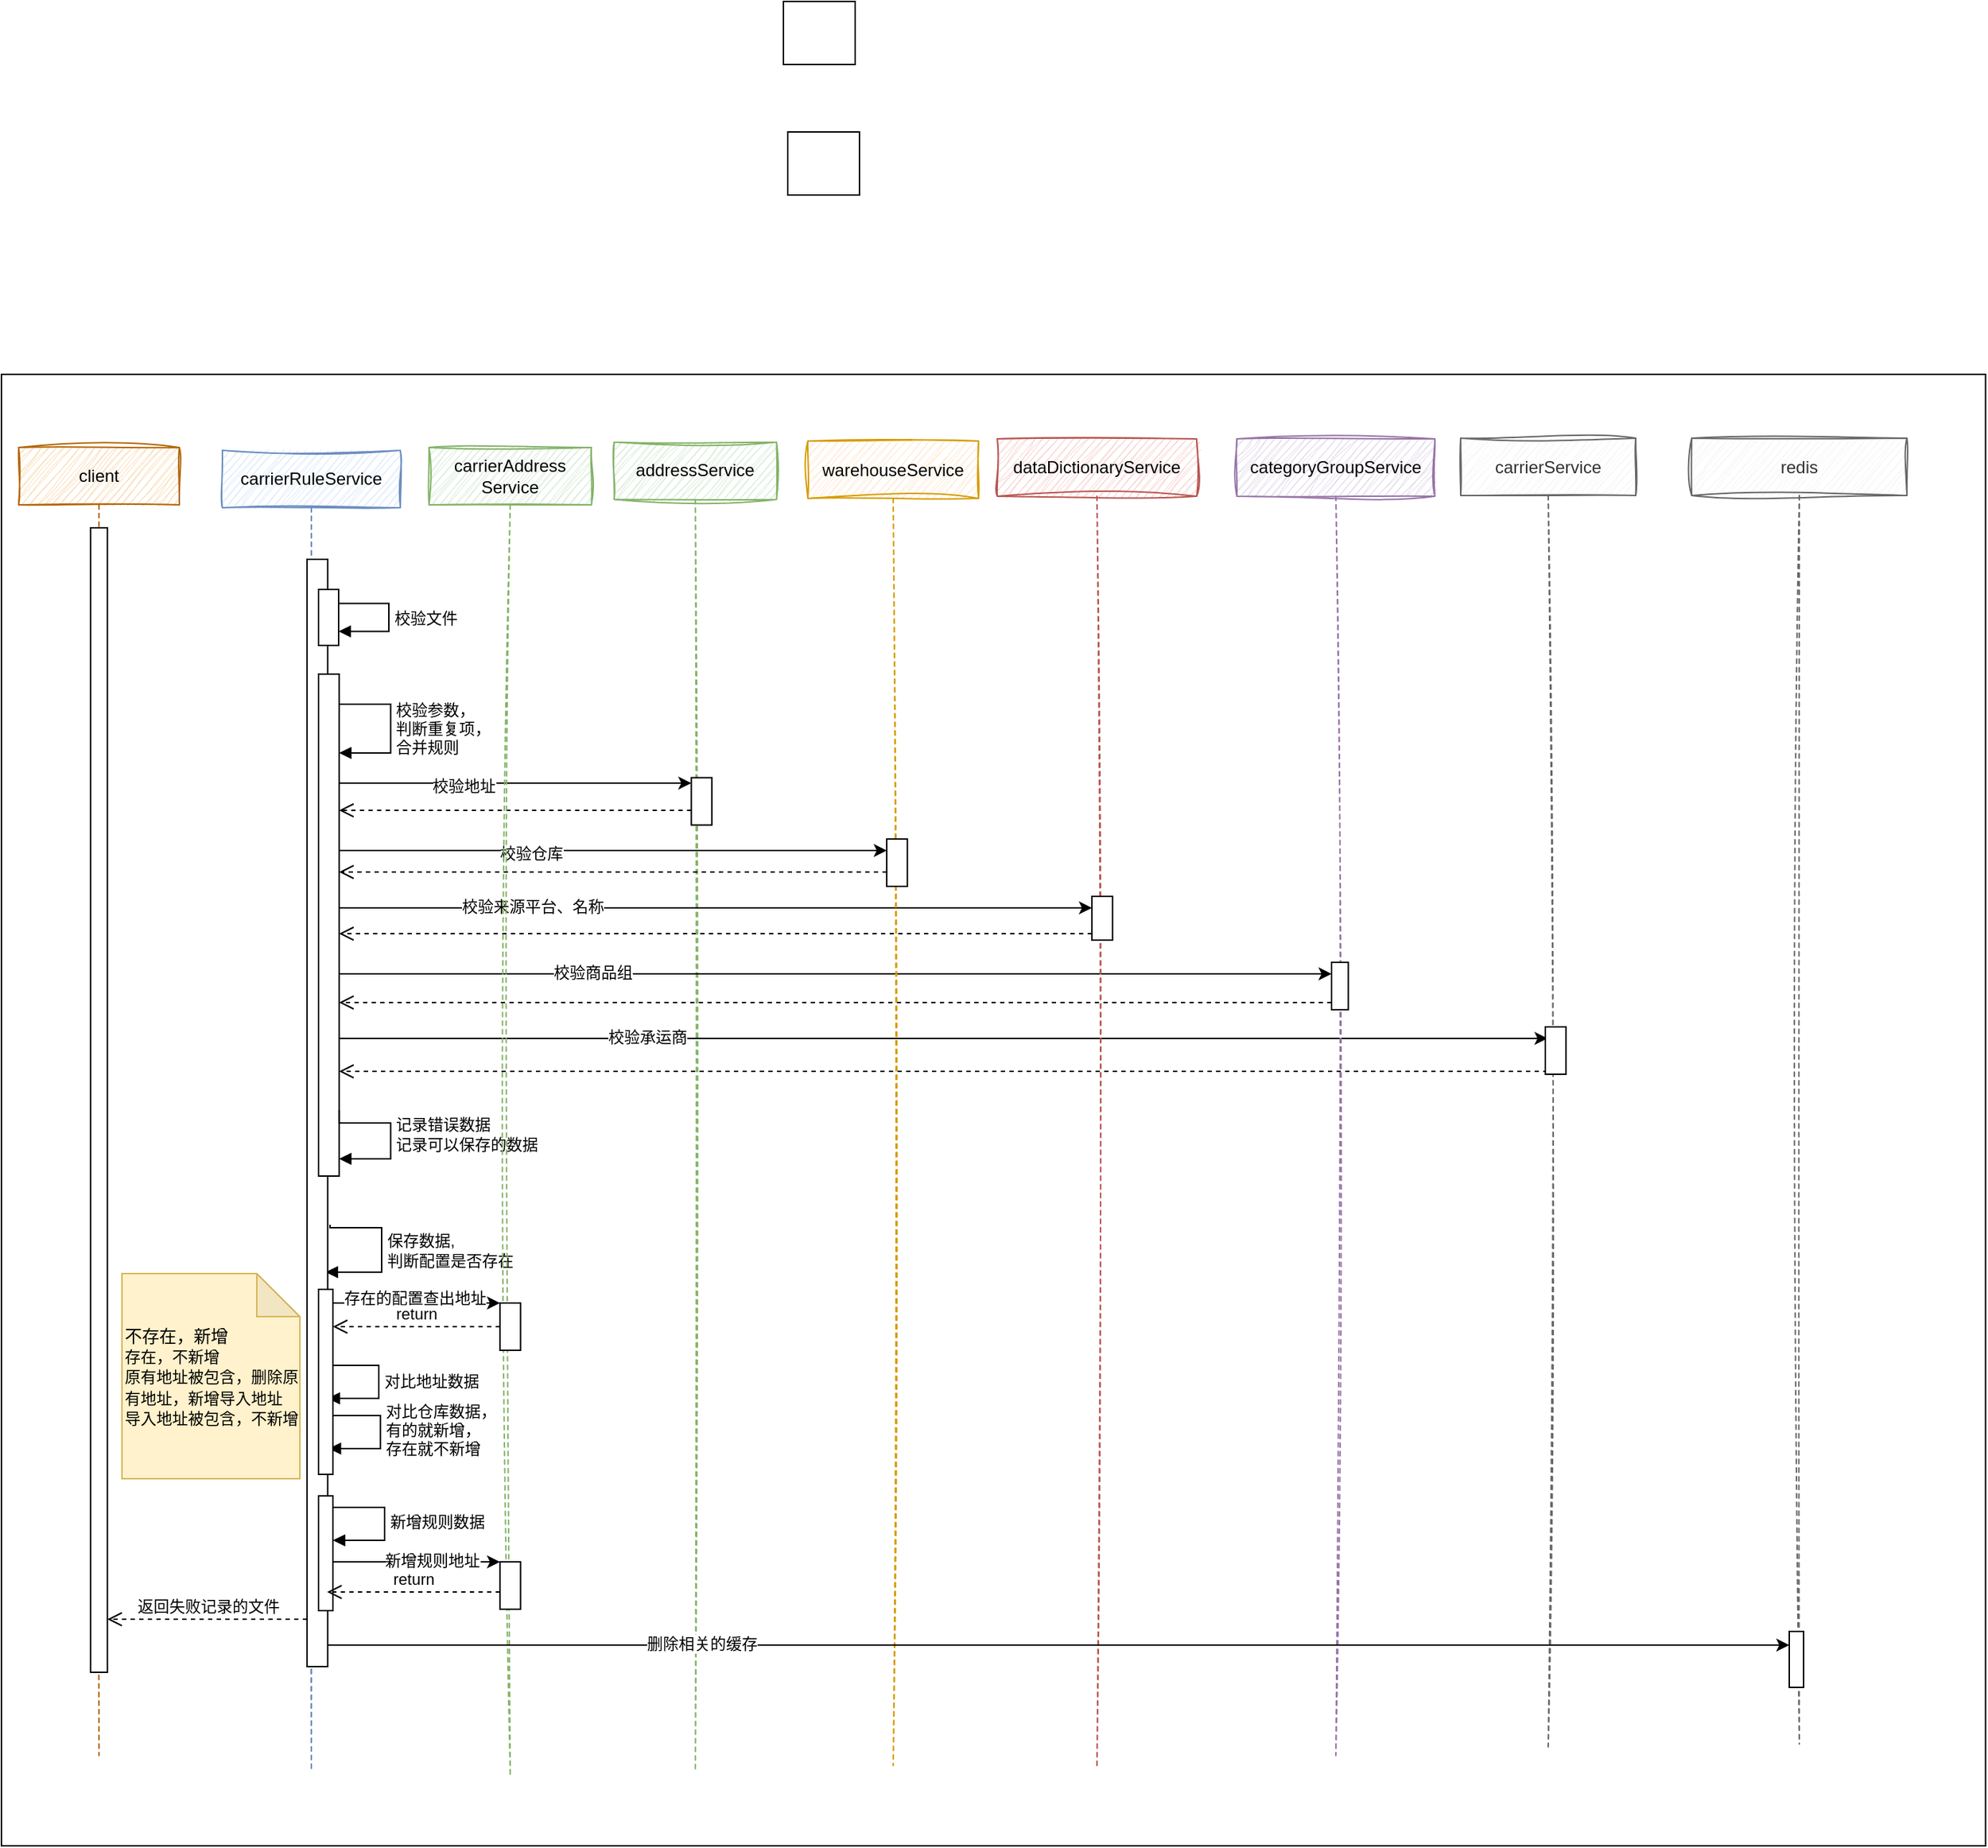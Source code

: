 <mxfile version="21.1.1" type="github">
  <diagram name="Page-1" id="H6m2QchIC2Lcc2bhJD-X">
    <mxGraphModel dx="3934" dy="798" grid="0" gridSize="10" guides="1" tooltips="1" connect="1" arrows="1" fold="1" page="1" pageScale="1" pageWidth="2500" pageHeight="1600" math="0" shadow="0">
      <root>
        <mxCell id="0" />
        <mxCell id="1" parent="0" />
        <UserObject label="" tags="修改商品分组" id="DbHAuOHDwygm2lhfX7S6-65">
          <mxCell style="rounded=0;whiteSpace=wrap;html=1;container=1;" parent="1" vertex="1" collapsed="1">
            <mxGeometry x="144" y="76" width="50" height="44" as="geometry">
              <mxRectangle x="1020" y="228" width="1077" height="1016" as="alternateBounds" />
            </mxGeometry>
          </mxCell>
        </UserObject>
        <mxCell id="DbHAuOHDwygm2lhfX7S6-1" value="categoryGroupService" style="shape=umlLifeline;perimeter=lifelinePerimeter;whiteSpace=wrap;html=1;container=0;dropTarget=0;collapsible=0;recursiveResize=0;outlineConnect=0;portConstraint=eastwest;newEdgeStyle={&quot;edgeStyle&quot;:&quot;elbowEdgeStyle&quot;,&quot;elbow&quot;:&quot;vertical&quot;,&quot;curved&quot;:0,&quot;rounded&quot;:0};sketch=1;curveFitting=1;jiggle=2;fillColor=#dae8fc;strokeColor=#6c8ebf;" parent="DbHAuOHDwygm2lhfX7S6-65" vertex="1">
          <mxGeometry x="308.286" y="44" width="140.13" height="737" as="geometry" />
        </mxCell>
        <mxCell id="DbHAuOHDwygm2lhfX7S6-3" value="修改" style="html=1;verticalAlign=bottom;startArrow=none;endArrow=block;startSize=8;edgeStyle=elbowEdgeStyle;elbow=vertical;curved=0;rounded=0;startFill=0;" parent="DbHAuOHDwygm2lhfX7S6-1" source="DbHAuOHDwygm2lhfX7S6-35" edge="1">
          <mxGeometry relative="1" as="geometry">
            <mxPoint x="5.005" y="80" as="sourcePoint" />
            <mxPoint x="65.06" y="80" as="targetPoint" />
          </mxGeometry>
        </mxCell>
        <mxCell id="DbHAuOHDwygm2lhfX7S6-17" value="" style="html=1;points=[];perimeter=orthogonalPerimeter;outlineConnect=0;targetShapes=umlLifeline;portConstraint=eastwest;newEdgeStyle={&quot;edgeStyle&quot;:&quot;elbowEdgeStyle&quot;,&quot;elbow&quot;:&quot;vertical&quot;,&quot;curved&quot;:0,&quot;rounded&quot;:0};sketch=1;curveFitting=1;jiggle=2;" parent="DbHAuOHDwygm2lhfX7S6-1" vertex="1">
          <mxGeometry x="65.06" y="80" width="10.009" height="611" as="geometry" />
        </mxCell>
        <mxCell id="DbHAuOHDwygm2lhfX7S6-28" value="" style="endArrow=classic;html=1;rounded=0;edgeStyle=orthogonalEdgeStyle;sketch=1;curveFitting=1;jiggle=2;" parent="DbHAuOHDwygm2lhfX7S6-1" source="DbHAuOHDwygm2lhfX7S6-17" target="DbHAuOHDwygm2lhfX7S6-17" edge="1">
          <mxGeometry width="50" height="50" relative="1" as="geometry">
            <mxPoint x="95.088" y="305" as="sourcePoint" />
            <mxPoint x="155.144" y="305" as="targetPoint" />
            <Array as="points">
              <mxPoint x="95.088" y="275" />
              <mxPoint x="95.088" y="306" />
            </Array>
          </mxGeometry>
        </mxCell>
        <mxCell id="DbHAuOHDwygm2lhfX7S6-29" value="根据结果&lt;br&gt;决定是否可以修改名称" style="edgeLabel;html=1;align=center;verticalAlign=middle;resizable=0;points=[];" parent="DbHAuOHDwygm2lhfX7S6-28" vertex="1" connectable="0">
          <mxGeometry x="0.111" relative="1" as="geometry">
            <mxPoint x="53" y="-4" as="offset" />
          </mxGeometry>
        </mxCell>
        <mxCell id="DbHAuOHDwygm2lhfX7S6-5" value="carrierRuleService" style="shape=umlLifeline;perimeter=lifelinePerimeter;whiteSpace=wrap;html=1;container=0;dropTarget=0;collapsible=0;recursiveResize=0;outlineConnect=0;portConstraint=eastwest;newEdgeStyle={&quot;edgeStyle&quot;:&quot;elbowEdgeStyle&quot;,&quot;elbow&quot;:&quot;vertical&quot;,&quot;curved&quot;:0,&quot;rounded&quot;:0};fillColor=#f8cecc;strokeColor=#b85450;sketch=1;curveFitting=1;jiggle=2;" parent="DbHAuOHDwygm2lhfX7S6-65" vertex="1">
          <mxGeometry x="758.704" y="44" width="150.139" height="763" as="geometry" />
        </mxCell>
        <mxCell id="DbHAuOHDwygm2lhfX7S6-6" value="" style="html=1;points=[];perimeter=orthogonalPerimeter;outlineConnect=0;targetShapes=umlLifeline;portConstraint=eastwest;newEdgeStyle={&quot;edgeStyle&quot;:&quot;elbowEdgeStyle&quot;,&quot;elbow&quot;:&quot;vertical&quot;,&quot;curved&quot;:0,&quot;rounded&quot;:0};sketch=1;curveFitting=1;jiggle=2;" parent="DbHAuOHDwygm2lhfX7S6-5" vertex="1">
          <mxGeometry x="70.065" y="80" width="10.009" height="170" as="geometry" />
        </mxCell>
        <mxCell id="DbHAuOHDwygm2lhfX7S6-11" value="redis" style="shape=umlLifeline;perimeter=lifelinePerimeter;whiteSpace=wrap;html=1;container=0;dropTarget=0;collapsible=0;recursiveResize=0;outlineConnect=0;portConstraint=eastwest;newEdgeStyle={&quot;edgeStyle&quot;:&quot;elbowEdgeStyle&quot;,&quot;elbow&quot;:&quot;vertical&quot;,&quot;curved&quot;:0,&quot;rounded&quot;:0};fillColor=#d5e8d4;strokeColor=#82b366;sketch=1;curveFitting=1;jiggle=2;" parent="DbHAuOHDwygm2lhfX7S6-65" vertex="1">
          <mxGeometry x="528.491" y="44" width="140.13" height="750" as="geometry" />
        </mxCell>
        <mxCell id="DbHAuOHDwygm2lhfX7S6-13" value="" style="html=1;points=[];perimeter=orthogonalPerimeter;outlineConnect=0;targetShapes=umlLifeline;portConstraint=eastwest;newEdgeStyle={&quot;edgeStyle&quot;:&quot;elbowEdgeStyle&quot;,&quot;elbow&quot;:&quot;vertical&quot;,&quot;curved&quot;:0,&quot;rounded&quot;:0};sketch=1;curveFitting=1;jiggle=2;" parent="DbHAuOHDwygm2lhfX7S6-11" vertex="1">
          <mxGeometry x="65.06" y="84" width="10.009" height="61" as="geometry" />
        </mxCell>
        <mxCell id="DbHAuOHDwygm2lhfX7S6-23" value="" style="html=1;points=[];perimeter=orthogonalPerimeter;outlineConnect=0;targetShapes=umlLifeline;portConstraint=eastwest;newEdgeStyle={&quot;edgeStyle&quot;:&quot;elbowEdgeStyle&quot;,&quot;elbow&quot;:&quot;vertical&quot;,&quot;curved&quot;:0,&quot;rounded&quot;:0};sketch=1;curveFitting=1;jiggle=2;" parent="DbHAuOHDwygm2lhfX7S6-11" vertex="1">
          <mxGeometry x="65.06" y="175" width="10.009" height="45" as="geometry" />
        </mxCell>
        <mxCell id="DbHAuOHDwygm2lhfX7S6-40" value="" style="html=1;points=[];perimeter=orthogonalPerimeter;outlineConnect=0;targetShapes=umlLifeline;portConstraint=eastwest;newEdgeStyle={&quot;edgeStyle&quot;:&quot;elbowEdgeStyle&quot;,&quot;elbow&quot;:&quot;vertical&quot;,&quot;curved&quot;:0,&quot;rounded&quot;:0};" parent="DbHAuOHDwygm2lhfX7S6-11" vertex="1">
          <mxGeometry x="65.06" y="656" width="10.009" height="39" as="geometry" />
        </mxCell>
        <mxCell id="DbHAuOHDwygm2lhfX7S6-14" value="" style="endArrow=classic;html=1;rounded=0;sketch=1;curveFitting=1;jiggle=2;exitX=1;exitY=0.044;exitDx=0;exitDy=0;exitPerimeter=0;" parent="DbHAuOHDwygm2lhfX7S6-65" source="DbHAuOHDwygm2lhfX7S6-17" target="DbHAuOHDwygm2lhfX7S6-13" edge="1">
          <mxGeometry width="50" height="50" relative="1" as="geometry">
            <mxPoint x="383.356" y="149" as="sourcePoint" />
            <mxPoint x="433.402" y="99" as="targetPoint" />
            <Array as="points">
              <mxPoint x="551.512" y="138" />
            </Array>
          </mxGeometry>
        </mxCell>
        <mxCell id="DbHAuOHDwygm2lhfX7S6-15" value="查询是否被引用" style="edgeLabel;html=1;align=center;verticalAlign=middle;resizable=0;points=[];" parent="DbHAuOHDwygm2lhfX7S6-14" vertex="1" connectable="0">
          <mxGeometry x="-0.151" y="-3" relative="1" as="geometry">
            <mxPoint as="offset" />
          </mxGeometry>
        </mxCell>
        <mxCell id="DbHAuOHDwygm2lhfX7S6-16" style="edgeStyle=elbowEdgeStyle;rounded=0;orthogonalLoop=1;jettySize=auto;html=1;elbow=vertical;curved=0;dashed=1;dashPattern=8 8;sketch=1;curveFitting=1;jiggle=2;endArrow=open;verticalAlign=bottom;endSize=8;" parent="DbHAuOHDwygm2lhfX7S6-65" source="DbHAuOHDwygm2lhfX7S6-13" target="DbHAuOHDwygm2lhfX7S6-17" edge="1">
          <mxGeometry relative="1" as="geometry">
            <mxPoint x="423.393" y="154" as="targetPoint" />
            <Array as="points">
              <mxPoint x="511.475" y="170" />
            </Array>
          </mxGeometry>
        </mxCell>
        <mxCell id="DbHAuOHDwygm2lhfX7S6-18" value="返回结果" style="edgeLabel;html=1;align=center;verticalAlign=middle;resizable=0;points=[];" parent="DbHAuOHDwygm2lhfX7S6-16" vertex="1" connectable="0">
          <mxGeometry x="0.371" y="-2" relative="1" as="geometry">
            <mxPoint as="offset" />
          </mxGeometry>
        </mxCell>
        <mxCell id="DbHAuOHDwygm2lhfX7S6-19" value="" style="endArrow=classic;html=1;rounded=0;sketch=1;curveFitting=1;jiggle=2;" parent="DbHAuOHDwygm2lhfX7S6-65" target="DbHAuOHDwygm2lhfX7S6-6" edge="1">
          <mxGeometry width="50" height="50" relative="1" as="geometry">
            <mxPoint x="383.356" y="209" as="sourcePoint" />
            <mxPoint x="463.43" y="179" as="targetPoint" />
            <Array as="points">
              <mxPoint x="473.44" y="209" />
              <mxPoint x="633.588" y="209" />
            </Array>
          </mxGeometry>
        </mxCell>
        <mxCell id="DbHAuOHDwygm2lhfX7S6-20" value="如果redis返回空，根据groupId查询" style="edgeLabel;html=1;align=center;verticalAlign=middle;resizable=0;points=[];" parent="DbHAuOHDwygm2lhfX7S6-19" vertex="1" connectable="0">
          <mxGeometry x="-0.478" y="2" relative="1" as="geometry">
            <mxPoint x="1" y="-8" as="offset" />
          </mxGeometry>
        </mxCell>
        <mxCell id="DbHAuOHDwygm2lhfX7S6-24" value="" style="endArrow=classic;html=1;rounded=0;sketch=1;curveFitting=1;jiggle=2;" parent="DbHAuOHDwygm2lhfX7S6-65" source="DbHAuOHDwygm2lhfX7S6-6" target="DbHAuOHDwygm2lhfX7S6-23" edge="1">
          <mxGeometry width="50" height="50" relative="1" as="geometry">
            <mxPoint x="823.765" y="239" as="sourcePoint" />
            <mxPoint x="663.616" y="219" as="targetPoint" />
            <Array as="points">
              <mxPoint x="773.718" y="239" />
            </Array>
          </mxGeometry>
        </mxCell>
        <mxCell id="DbHAuOHDwygm2lhfX7S6-25" value="缓存结果" style="edgeLabel;html=1;align=center;verticalAlign=middle;resizable=0;points=[];" parent="DbHAuOHDwygm2lhfX7S6-24" vertex="1" connectable="0">
          <mxGeometry x="0.573" y="-1" relative="1" as="geometry">
            <mxPoint as="offset" />
          </mxGeometry>
        </mxCell>
        <mxCell id="DbHAuOHDwygm2lhfX7S6-26" value="" style="endArrow=open;html=1;rounded=0;dashed=1;sketch=1;curveFitting=1;jiggle=2;verticalAlign=bottom;endSize=8;" parent="DbHAuOHDwygm2lhfX7S6-65" source="DbHAuOHDwygm2lhfX7S6-6" target="DbHAuOHDwygm2lhfX7S6-17" edge="1">
          <mxGeometry width="50" height="50" relative="1" as="geometry">
            <mxPoint x="433.402" y="279" as="sourcePoint" />
            <mxPoint x="483.449" y="229" as="targetPoint" />
            <Array as="points">
              <mxPoint x="583.542" y="279" />
            </Array>
          </mxGeometry>
        </mxCell>
        <mxCell id="DbHAuOHDwygm2lhfX7S6-27" value="返回结果" style="edgeLabel;html=1;align=center;verticalAlign=middle;resizable=0;points=[];" parent="DbHAuOHDwygm2lhfX7S6-26" vertex="1" connectable="0">
          <mxGeometry x="0.479" y="3" relative="1" as="geometry">
            <mxPoint as="offset" />
          </mxGeometry>
        </mxCell>
        <mxCell id="DbHAuOHDwygm2lhfX7S6-34" value="client" style="shape=umlLifeline;perimeter=lifelinePerimeter;whiteSpace=wrap;html=1;container=0;dropTarget=0;collapsible=0;recursiveResize=0;outlineConnect=0;portConstraint=eastwest;newEdgeStyle={&quot;edgeStyle&quot;:&quot;elbowEdgeStyle&quot;,&quot;elbow&quot;:&quot;vertical&quot;,&quot;curved&quot;:0,&quot;rounded&quot;:0};fillColor=#fad7ac;strokeColor=#b46504;sketch=1;curveFitting=1;jiggle=2;" parent="DbHAuOHDwygm2lhfX7S6-65" vertex="1">
          <mxGeometry x="106.099" y="44" width="150.139" height="736" as="geometry" />
        </mxCell>
        <mxCell id="DbHAuOHDwygm2lhfX7S6-35" value="" style="html=1;points=[];perimeter=orthogonalPerimeter;outlineConnect=0;targetShapes=umlLifeline;portConstraint=eastwest;newEdgeStyle={&quot;edgeStyle&quot;:&quot;elbowEdgeStyle&quot;,&quot;elbow&quot;:&quot;vertical&quot;,&quot;curved&quot;:0,&quot;rounded&quot;:0};sketch=1;curveFitting=1;jiggle=2;" parent="DbHAuOHDwygm2lhfX7S6-34" vertex="1">
          <mxGeometry x="70.065" y="65" width="10.009" height="621" as="geometry" />
        </mxCell>
        <mxCell id="DbHAuOHDwygm2lhfX7S6-45" value="" style="endArrow=classic;html=1;rounded=0;sketch=1;curveFitting=1;jiggle=2;" parent="DbHAuOHDwygm2lhfX7S6-65" source="DbHAuOHDwygm2lhfX7S6-17" target="DbHAuOHDwygm2lhfX7S6-40" edge="1">
          <mxGeometry width="50" height="50" relative="1" as="geometry">
            <mxPoint x="541.503" y="495" as="sourcePoint" />
            <mxPoint x="591.549" y="445" as="targetPoint" />
          </mxGeometry>
        </mxCell>
        <mxCell id="DbHAuOHDwygm2lhfX7S6-46" value="删除商品分类缓存" style="edgeLabel;html=1;align=center;verticalAlign=middle;resizable=0;points=[];" parent="DbHAuOHDwygm2lhfX7S6-45" vertex="1" connectable="0">
          <mxGeometry x="-0.365" y="-2" relative="1" as="geometry">
            <mxPoint x="38" y="-11" as="offset" />
          </mxGeometry>
        </mxCell>
        <mxCell id="DbHAuOHDwygm2lhfX7S6-48" value="修改名称" style="shape=umlFrame;whiteSpace=wrap;html=1;pointerEvents=0;width=56;height=21;" parent="DbHAuOHDwygm2lhfX7S6-65" vertex="1">
          <mxGeometry x="109.101" y="415" width="309.287" height="123" as="geometry" />
        </mxCell>
        <mxCell id="DbHAuOHDwygm2lhfX7S6-49" value="return" style="html=1;verticalAlign=bottom;endArrow=open;dashed=1;endSize=8;edgeStyle=elbowEdgeStyle;elbow=vertical;curved=0;rounded=0;" parent="DbHAuOHDwygm2lhfX7S6-65" source="DbHAuOHDwygm2lhfX7S6-17" target="DbHAuOHDwygm2lhfX7S6-34" edge="1">
          <mxGeometry relative="1" as="geometry">
            <mxPoint x="265.246" y="626" as="sourcePoint" />
            <mxPoint x="188.175" y="715" as="targetPoint" />
            <Array as="points">
              <mxPoint x="260.242" y="718" />
            </Array>
            <mxPoint as="offset" />
          </mxGeometry>
        </mxCell>
        <mxCell id="DbHAuOHDwygm2lhfX7S6-51" value="返回无法修改" style="html=1;verticalAlign=bottom;endArrow=open;dashed=1;endSize=8;edgeStyle=elbowEdgeStyle;elbow=vertical;curved=0;rounded=0;" parent="DbHAuOHDwygm2lhfX7S6-65" edge="1">
          <mxGeometry y="-7" relative="1" as="geometry">
            <mxPoint x="371.345" y="452" as="sourcePoint" />
            <mxPoint x="186.173" y="452" as="targetPoint" />
            <mxPoint as="offset" />
          </mxGeometry>
        </mxCell>
        <mxCell id="DbHAuOHDwygm2lhfX7S6-39" value="被引用" style="shape=umlFrame;whiteSpace=wrap;html=1;pointerEvents=0;width=64;height=22;" parent="DbHAuOHDwygm2lhfX7S6-65" vertex="1">
          <mxGeometry x="61.057" y="390" width="576.535" height="286" as="geometry" />
        </mxCell>
        <UserObject label="" tags="修改匹配规则" id="DbHAuOHDwygm2lhfX7S6-66">
          <mxCell style="rounded=0;whiteSpace=wrap;html=1;container=1;" parent="1" vertex="1" collapsed="1">
            <mxGeometry x="147" y="167" width="50" height="44" as="geometry">
              <mxRectangle x="157" y="448" width="971" height="845" as="alternateBounds" />
            </mxGeometry>
          </mxCell>
        </UserObject>
        <mxCell id="DbHAuOHDwygm2lhfX7S6-52" value="client" style="shape=umlLifeline;perimeter=lifelinePerimeter;whiteSpace=wrap;html=1;container=0;dropTarget=0;collapsible=0;recursiveResize=0;outlineConnect=0;portConstraint=eastwest;newEdgeStyle={&quot;edgeStyle&quot;:&quot;elbowEdgeStyle&quot;,&quot;elbow&quot;:&quot;vertical&quot;,&quot;curved&quot;:0,&quot;rounded&quot;:0};fillColor=#fad7ac;strokeColor=#b46504;sketch=1;curveFitting=1;jiggle=2;" parent="DbHAuOHDwygm2lhfX7S6-66" vertex="1">
          <mxGeometry x="41" y="72" width="150" height="736" as="geometry" />
        </mxCell>
        <mxCell id="DbHAuOHDwygm2lhfX7S6-69" value="" style="html=1;points=[];perimeter=orthogonalPerimeter;outlineConnect=0;targetShapes=umlLifeline;portConstraint=eastwest;newEdgeStyle={&quot;edgeStyle&quot;:&quot;elbowEdgeStyle&quot;,&quot;elbow&quot;:&quot;vertical&quot;,&quot;curved&quot;:0,&quot;rounded&quot;:0};" parent="DbHAuOHDwygm2lhfX7S6-52" vertex="1">
          <mxGeometry x="70" y="71" width="10" height="550" as="geometry" />
        </mxCell>
        <mxCell id="DbHAuOHDwygm2lhfX7S6-59" value="redis" style="shape=umlLifeline;perimeter=lifelinePerimeter;whiteSpace=wrap;html=1;container=0;dropTarget=0;collapsible=0;recursiveResize=0;outlineConnect=0;portConstraint=eastwest;newEdgeStyle={&quot;edgeStyle&quot;:&quot;elbowEdgeStyle&quot;,&quot;elbow&quot;:&quot;vertical&quot;,&quot;curved&quot;:0,&quot;rounded&quot;:0};fillColor=#d5e8d4;strokeColor=#82b366;sketch=1;curveFitting=1;jiggle=2;" parent="DbHAuOHDwygm2lhfX7S6-66" vertex="1">
          <mxGeometry x="463" y="72" width="140" height="750" as="geometry" />
        </mxCell>
        <mxCell id="DbHAuOHDwygm2lhfX7S6-63" value="carrierRuleService" style="shape=umlLifeline;perimeter=lifelinePerimeter;whiteSpace=wrap;html=1;container=0;dropTarget=0;collapsible=0;recursiveResize=0;outlineConnect=0;portConstraint=eastwest;newEdgeStyle={&quot;edgeStyle&quot;:&quot;elbowEdgeStyle&quot;,&quot;elbow&quot;:&quot;vertical&quot;,&quot;curved&quot;:0,&quot;rounded&quot;:0};fillColor=#f8cecc;strokeColor=#b85450;sketch=1;curveFitting=1;jiggle=2;" parent="DbHAuOHDwygm2lhfX7S6-66" vertex="1">
          <mxGeometry x="252" y="72" width="150" height="763" as="geometry" />
        </mxCell>
        <mxCell id="DbHAuOHDwygm2lhfX7S6-67" value="" style="html=1;points=[];perimeter=orthogonalPerimeter;outlineConnect=0;targetShapes=umlLifeline;portConstraint=eastwest;newEdgeStyle={&quot;edgeStyle&quot;:&quot;elbowEdgeStyle&quot;,&quot;elbow&quot;:&quot;vertical&quot;,&quot;curved&quot;:0,&quot;rounded&quot;:0};" parent="DbHAuOHDwygm2lhfX7S6-63" vertex="1">
          <mxGeometry x="70" y="83" width="10" height="534" as="geometry" />
        </mxCell>
        <mxCell id="DbHAuOHDwygm2lhfX7S6-88" value="" style="html=1;points=[];perimeter=orthogonalPerimeter;outlineConnect=0;targetShapes=umlLifeline;portConstraint=eastwest;newEdgeStyle={&quot;edgeStyle&quot;:&quot;elbowEdgeStyle&quot;,&quot;elbow&quot;:&quot;vertical&quot;,&quot;curved&quot;:0,&quot;rounded&quot;:0};" parent="DbHAuOHDwygm2lhfX7S6-63" vertex="1">
          <mxGeometry x="76" y="115" width="10" height="85" as="geometry" />
        </mxCell>
        <mxCell id="DbHAuOHDwygm2lhfX7S6-68" value="" style="endArrow=classic;html=1;rounded=0;" parent="DbHAuOHDwygm2lhfX7S6-66" source="DbHAuOHDwygm2lhfX7S6-69" target="DbHAuOHDwygm2lhfX7S6-67" edge="1">
          <mxGeometry width="50" height="50" relative="1" as="geometry">
            <mxPoint x="175" y="188" as="sourcePoint" />
            <mxPoint x="225" y="138" as="targetPoint" />
            <Array as="points">
              <mxPoint x="252" y="159" />
            </Array>
          </mxGeometry>
        </mxCell>
        <mxCell id="DbHAuOHDwygm2lhfX7S6-70" value="修改" style="edgeLabel;html=1;align=center;verticalAlign=middle;resizable=0;points=[];" parent="DbHAuOHDwygm2lhfX7S6-68" vertex="1" connectable="0">
          <mxGeometry x="-0.18" y="-3" relative="1" as="geometry">
            <mxPoint as="offset" />
          </mxGeometry>
        </mxCell>
        <mxCell id="DbHAuOHDwygm2lhfX7S6-91" value="" style="endArrow=classic;html=1;rounded=0;edgeStyle=orthogonalEdgeStyle;" parent="DbHAuOHDwygm2lhfX7S6-66" target="DbHAuOHDwygm2lhfX7S6-88" edge="1">
          <mxGeometry width="50" height="50" relative="1" as="geometry">
            <mxPoint x="340" y="214" as="sourcePoint" />
            <mxPoint x="410" y="200" as="targetPoint" />
            <Array as="points">
              <mxPoint x="374" y="214" />
              <mxPoint x="374" y="236" />
            </Array>
          </mxGeometry>
        </mxCell>
        <mxCell id="DbHAuOHDwygm2lhfX7S6-92" value="校验参数" style="edgeLabel;html=1;align=center;verticalAlign=middle;resizable=0;points=[];" parent="DbHAuOHDwygm2lhfX7S6-91" vertex="1" connectable="0">
          <mxGeometry x="-0.503" relative="1" as="geometry">
            <mxPoint x="18" y="8" as="offset" />
          </mxGeometry>
        </mxCell>
        <mxCell id="DbHAuOHDwygm2lhfX7S6-93" value="mysql" style="shape=umlLifeline;perimeter=lifelinePerimeter;whiteSpace=wrap;html=1;container=0;dropTarget=0;collapsible=0;recursiveResize=0;outlineConnect=0;portConstraint=eastwest;newEdgeStyle={&quot;edgeStyle&quot;:&quot;elbowEdgeStyle&quot;,&quot;elbow&quot;:&quot;vertical&quot;,&quot;curved&quot;:0,&quot;rounded&quot;:0};fillColor=#b1ddf0;strokeColor=#10739e;sketch=1;curveFitting=1;jiggle=2;" parent="DbHAuOHDwygm2lhfX7S6-66" vertex="1">
          <mxGeometry x="669" y="72" width="140" height="750" as="geometry" />
        </mxCell>
        <mxCell id="DbHAuOHDwygm2lhfX7S6-94" value="" style="html=1;points=[];perimeter=orthogonalPerimeter;outlineConnect=0;targetShapes=umlLifeline;portConstraint=eastwest;newEdgeStyle={&quot;edgeStyle&quot;:&quot;elbowEdgeStyle&quot;,&quot;elbow&quot;:&quot;vertical&quot;,&quot;curved&quot;:0,&quot;rounded&quot;:0};" parent="DbHAuOHDwygm2lhfX7S6-93" vertex="1">
          <mxGeometry x="63" y="168" width="10" height="36" as="geometry" />
        </mxCell>
        <mxCell id="DbHAuOHDwygm2lhfX7S6-95" value="" style="endArrow=classic;html=1;rounded=0;" parent="DbHAuOHDwygm2lhfX7S6-66" source="DbHAuOHDwygm2lhfX7S6-88" target="DbHAuOHDwygm2lhfX7S6-94" edge="1">
          <mxGeometry width="50" height="50" relative="1" as="geometry">
            <mxPoint x="384" y="295" as="sourcePoint" />
            <mxPoint x="434" y="245" as="targetPoint" />
            <Array as="points">
              <mxPoint x="421" y="252" />
              <mxPoint x="644" y="249" />
            </Array>
          </mxGeometry>
        </mxCell>
        <mxCell id="DbHAuOHDwygm2lhfX7S6-96" value="更新数据" style="edgeLabel;html=1;align=center;verticalAlign=middle;resizable=0;points=[];" parent="DbHAuOHDwygm2lhfX7S6-95" vertex="1" connectable="0">
          <mxGeometry x="-0.436" y="1" relative="1" as="geometry">
            <mxPoint as="offset" />
          </mxGeometry>
        </mxCell>
        <mxCell id="DbHAuOHDwygm2lhfX7S6-97" value="" style="group" parent="DbHAuOHDwygm2lhfX7S6-66" vertex="1" connectable="0">
          <mxGeometry x="37" y="296" width="596" height="179" as="geometry" />
        </mxCell>
        <mxCell id="DbHAuOHDwygm2lhfX7S6-71" value="删除商品组" style="shape=umlFrame;whiteSpace=wrap;html=1;pointerEvents=0;width=76;height=19;" parent="DbHAuOHDwygm2lhfX7S6-97" vertex="1">
          <mxGeometry width="596" height="179" as="geometry" />
        </mxCell>
        <mxCell id="DbHAuOHDwygm2lhfX7S6-73" value="" style="html=1;points=[];perimeter=orthogonalPerimeter;outlineConnect=0;targetShapes=umlLifeline;portConstraint=eastwest;newEdgeStyle={&quot;edgeStyle&quot;:&quot;elbowEdgeStyle&quot;,&quot;elbow&quot;:&quot;vertical&quot;,&quot;curved&quot;:0,&quot;rounded&quot;:0};" parent="DbHAuOHDwygm2lhfX7S6-97" vertex="1">
          <mxGeometry x="495" y="34" width="10" height="79" as="geometry" />
        </mxCell>
        <mxCell id="DbHAuOHDwygm2lhfX7S6-74" value="" style="endArrow=classic;html=1;rounded=0;" parent="DbHAuOHDwygm2lhfX7S6-97" source="DbHAuOHDwygm2lhfX7S6-84" target="DbHAuOHDwygm2lhfX7S6-73" edge="1">
          <mxGeometry width="50" height="50" relative="1" as="geometry">
            <mxPoint x="337" y="44" as="sourcePoint" />
            <mxPoint x="392" y="113" as="targetPoint" />
            <Array as="points">
              <mxPoint x="374" y="44" />
            </Array>
          </mxGeometry>
        </mxCell>
        <mxCell id="DbHAuOHDwygm2lhfX7S6-75" value="引用缓存数量-1" style="edgeLabel;html=1;align=center;verticalAlign=middle;resizable=0;points=[];" parent="DbHAuOHDwygm2lhfX7S6-74" vertex="1" connectable="0">
          <mxGeometry x="0.295" y="3" relative="1" as="geometry">
            <mxPoint as="offset" />
          </mxGeometry>
        </mxCell>
        <mxCell id="DbHAuOHDwygm2lhfX7S6-84" value="" style="html=1;points=[];perimeter=orthogonalPerimeter;outlineConnect=0;targetShapes=umlLifeline;portConstraint=eastwest;newEdgeStyle={&quot;edgeStyle&quot;:&quot;elbowEdgeStyle&quot;,&quot;elbow&quot;:&quot;vertical&quot;,&quot;curved&quot;:0,&quot;rounded&quot;:0};" parent="DbHAuOHDwygm2lhfX7S6-97" vertex="1">
          <mxGeometry x="295" y="25" width="10" height="80" as="geometry" />
        </mxCell>
        <mxCell id="DbHAuOHDwygm2lhfX7S6-98" value="" style="group" parent="DbHAuOHDwygm2lhfX7S6-66" vertex="1" connectable="0">
          <mxGeometry x="37" y="503" width="600" height="140" as="geometry" />
        </mxCell>
        <mxCell id="DbHAuOHDwygm2lhfX7S6-76" value="更换商品组" style="shape=umlFrame;whiteSpace=wrap;html=1;pointerEvents=0;width=68;height=22;" parent="DbHAuOHDwygm2lhfX7S6-98" vertex="1">
          <mxGeometry width="600" height="140" as="geometry" />
        </mxCell>
        <mxCell id="DbHAuOHDwygm2lhfX7S6-77" value="" style="html=1;points=[];perimeter=orthogonalPerimeter;outlineConnect=0;targetShapes=umlLifeline;portConstraint=eastwest;newEdgeStyle={&quot;edgeStyle&quot;:&quot;elbowEdgeStyle&quot;,&quot;elbow&quot;:&quot;vertical&quot;,&quot;curved&quot;:0,&quot;rounded&quot;:0};" parent="DbHAuOHDwygm2lhfX7S6-98" vertex="1">
          <mxGeometry x="495" y="34" width="10" height="79" as="geometry" />
        </mxCell>
        <mxCell id="DbHAuOHDwygm2lhfX7S6-82" value="" style="endArrow=classic;html=1;rounded=0;" parent="DbHAuOHDwygm2lhfX7S6-98" source="DbHAuOHDwygm2lhfX7S6-85" target="DbHAuOHDwygm2lhfX7S6-77" edge="1">
          <mxGeometry width="50" height="50" relative="1" as="geometry">
            <mxPoint x="300" y="-30" as="sourcePoint" />
            <mxPoint x="496" y="-26" as="targetPoint" />
            <Array as="points">
              <mxPoint x="361" y="41" />
            </Array>
          </mxGeometry>
        </mxCell>
        <mxCell id="DbHAuOHDwygm2lhfX7S6-83" value="原商品组引用缓存-1&lt;br&gt;新商品组引用缓存+1" style="edgeLabel;html=1;align=center;verticalAlign=middle;resizable=0;points=[];" parent="DbHAuOHDwygm2lhfX7S6-82" vertex="1" connectable="0">
          <mxGeometry x="0.295" y="3" relative="1" as="geometry">
            <mxPoint as="offset" />
          </mxGeometry>
        </mxCell>
        <mxCell id="DbHAuOHDwygm2lhfX7S6-85" value="" style="html=1;points=[];perimeter=orthogonalPerimeter;outlineConnect=0;targetShapes=umlLifeline;portConstraint=eastwest;newEdgeStyle={&quot;edgeStyle&quot;:&quot;elbowEdgeStyle&quot;,&quot;elbow&quot;:&quot;vertical&quot;,&quot;curved&quot;:0,&quot;rounded&quot;:0};" parent="DbHAuOHDwygm2lhfX7S6-98" vertex="1">
          <mxGeometry x="296" y="18" width="10" height="80" as="geometry" />
        </mxCell>
        <mxCell id="DbHAuOHDwygm2lhfX7S6-99" value="return" style="html=1;verticalAlign=bottom;endArrow=open;dashed=1;endSize=8;edgeStyle=elbowEdgeStyle;elbow=vertical;curved=0;rounded=0;" parent="DbHAuOHDwygm2lhfX7S6-66" source="DbHAuOHDwygm2lhfX7S6-67" edge="1">
          <mxGeometry relative="1" as="geometry">
            <mxPoint x="200" y="672" as="sourcePoint" />
            <mxPoint x="120" y="672" as="targetPoint" />
          </mxGeometry>
        </mxCell>
        <mxCell id="DbHAuOHDwygm2lhfX7S6-100" value="" style="rounded=0;whiteSpace=wrap;html=1;container=1;" parent="1" vertex="1">
          <mxGeometry x="-401" y="336" width="1382.796" height="1026" as="geometry" />
        </mxCell>
        <mxCell id="DbHAuOHDwygm2lhfX7S6-102" value="carrierRuleService" style="shape=umlLifeline;perimeter=lifelinePerimeter;whiteSpace=wrap;html=1;container=1;dropTarget=0;collapsible=0;recursiveResize=0;outlineConnect=0;portConstraint=eastwest;newEdgeStyle={&quot;edgeStyle&quot;:&quot;elbowEdgeStyle&quot;,&quot;elbow&quot;:&quot;vertical&quot;,&quot;curved&quot;:0,&quot;rounded&quot;:0};fillColor=#dae8fc;strokeColor=#6c8ebf;rounded=0;sketch=1;curveFitting=1;jiggle=2;" parent="DbHAuOHDwygm2lhfX7S6-100" vertex="1">
          <mxGeometry x="154" y="53" width="124" height="921" as="geometry" />
        </mxCell>
        <mxCell id="DbHAuOHDwygm2lhfX7S6-103" value="addressService" style="shape=umlLifeline;perimeter=lifelinePerimeter;whiteSpace=wrap;html=1;container=1;dropTarget=0;collapsible=0;recursiveResize=0;outlineConnect=0;portConstraint=eastwest;newEdgeStyle={&quot;edgeStyle&quot;:&quot;elbowEdgeStyle&quot;,&quot;elbow&quot;:&quot;vertical&quot;,&quot;curved&quot;:0,&quot;rounded&quot;:0};fillColor=#d5e8d4;strokeColor=#82b366;rounded=0;sketch=1;curveFitting=1;jiggle=2;" parent="DbHAuOHDwygm2lhfX7S6-100" vertex="1">
          <mxGeometry x="427" y="47.25" width="113.21" height="927.75" as="geometry" />
        </mxCell>
        <mxCell id="DbHAuOHDwygm2lhfX7S6-121" value="" style="html=1;points=[];perimeter=orthogonalPerimeter;outlineConnect=0;targetShapes=umlLifeline;portConstraint=eastwest;newEdgeStyle={&quot;edgeStyle&quot;:&quot;elbowEdgeStyle&quot;,&quot;elbow&quot;:&quot;vertical&quot;,&quot;curved&quot;:0,&quot;rounded&quot;:0};" parent="DbHAuOHDwygm2lhfX7S6-103" vertex="1">
          <mxGeometry x="53.783" y="234" width="14.357" height="33" as="geometry" />
        </mxCell>
        <mxCell id="DbHAuOHDwygm2lhfX7S6-143" value="" style="endArrow=classic;html=1;rounded=0;" parent="DbHAuOHDwygm2lhfX7S6-100" source="DbHAuOHDwygm2lhfX7S6-115" target="DbHAuOHDwygm2lhfX7S6-121" edge="1">
          <mxGeometry width="50" height="50" relative="1" as="geometry">
            <mxPoint x="340.205" y="286" as="sourcePoint" />
            <mxPoint x="503.878" y="286" as="targetPoint" />
            <Array as="points">
              <mxPoint x="423" y="285" />
            </Array>
          </mxGeometry>
        </mxCell>
        <mxCell id="DbHAuOHDwygm2lhfX7S6-144" value="校验地址" style="edgeLabel;html=1;align=center;verticalAlign=middle;resizable=0;points=[];" parent="DbHAuOHDwygm2lhfX7S6-143" vertex="1" connectable="0">
          <mxGeometry x="-0.3" y="-2" relative="1" as="geometry">
            <mxPoint as="offset" />
          </mxGeometry>
        </mxCell>
        <mxCell id="DbHAuOHDwygm2lhfX7S6-148" value="" style="html=1;verticalAlign=bottom;endArrow=open;dashed=1;endSize=8;edgeStyle=elbowEdgeStyle;elbow=vertical;curved=0;rounded=0;" parent="DbHAuOHDwygm2lhfX7S6-100" source="DbHAuOHDwygm2lhfX7S6-137" target="DbHAuOHDwygm2lhfX7S6-115" edge="1">
          <mxGeometry relative="1" as="geometry">
            <mxPoint x="431.395" y="352" as="sourcePoint" />
            <mxPoint x="337.867" y="352" as="targetPoint" />
            <Array as="points">
              <mxPoint x="551.811" y="347" />
              <mxPoint x="503.878" y="354" />
              <mxPoint x="575.193" y="327" />
            </Array>
          </mxGeometry>
        </mxCell>
        <mxCell id="DbHAuOHDwygm2lhfX7S6-145" value="" style="html=1;verticalAlign=bottom;endArrow=open;dashed=1;endSize=8;edgeStyle=elbowEdgeStyle;elbow=vertical;curved=0;rounded=0;" parent="DbHAuOHDwygm2lhfX7S6-100" source="DbHAuOHDwygm2lhfX7S6-121" target="DbHAuOHDwygm2lhfX7S6-115" edge="1">
          <mxGeometry relative="1" as="geometry">
            <mxPoint x="439.578" y="355" as="sourcePoint" />
            <mxPoint x="346.051" y="355" as="targetPoint" />
            <Array as="points">
              <mxPoint x="457.115" y="304" />
            </Array>
          </mxGeometry>
        </mxCell>
        <mxCell id="DbHAuOHDwygm2lhfX7S6-149" value="" style="endArrow=classic;html=1;rounded=0;" parent="DbHAuOHDwygm2lhfX7S6-100" source="DbHAuOHDwygm2lhfX7S6-115" target="DbHAuOHDwygm2lhfX7S6-138" edge="1">
          <mxGeometry width="50" height="50" relative="1" as="geometry">
            <mxPoint x="348.389" y="388" as="sourcePoint" />
            <mxPoint x="680.411" y="388" as="targetPoint" />
            <Array as="points">
              <mxPoint x="445.424" y="372" />
            </Array>
          </mxGeometry>
        </mxCell>
        <mxCell id="DbHAuOHDwygm2lhfX7S6-150" value="校验来源平台、名称" style="edgeLabel;html=1;align=center;verticalAlign=middle;resizable=0;points=[];" parent="DbHAuOHDwygm2lhfX7S6-149" vertex="1" connectable="0">
          <mxGeometry x="-0.49" y="1" relative="1" as="geometry">
            <mxPoint as="offset" />
          </mxGeometry>
        </mxCell>
        <mxCell id="DbHAuOHDwygm2lhfX7S6-152" value="" style="endArrow=classic;html=1;rounded=0;" parent="DbHAuOHDwygm2lhfX7S6-100" source="DbHAuOHDwygm2lhfX7S6-115" target="DbHAuOHDwygm2lhfX7S6-141" edge="1">
          <mxGeometry width="50" height="50" relative="1" as="geometry">
            <mxPoint x="343.713" y="418" as="sourcePoint" />
            <mxPoint x="880.325" y="418" as="targetPoint" />
            <Array as="points">
              <mxPoint x="445.424" y="418" />
            </Array>
          </mxGeometry>
        </mxCell>
        <mxCell id="DbHAuOHDwygm2lhfX7S6-153" value="校验商品组" style="edgeLabel;html=1;align=center;verticalAlign=middle;resizable=0;points=[];" parent="DbHAuOHDwygm2lhfX7S6-152" vertex="1" connectable="0">
          <mxGeometry x="-0.49" y="1" relative="1" as="geometry">
            <mxPoint as="offset" />
          </mxGeometry>
        </mxCell>
        <mxCell id="DbHAuOHDwygm2lhfX7S6-154" value="" style="html=1;verticalAlign=bottom;endArrow=open;dashed=1;endSize=8;edgeStyle=elbowEdgeStyle;elbow=vertical;curved=0;rounded=0;" parent="DbHAuOHDwygm2lhfX7S6-100" source="DbHAuOHDwygm2lhfX7S6-141" target="DbHAuOHDwygm2lhfX7S6-115" edge="1">
          <mxGeometry relative="1" as="geometry">
            <mxPoint x="881.763" y="441" as="sourcePoint" />
            <mxPoint x="342.544" y="441" as="targetPoint" />
            <Array as="points">
              <mxPoint x="735" y="438" />
            </Array>
          </mxGeometry>
        </mxCell>
        <mxCell id="DbHAuOHDwygm2lhfX7S6-155" value="" style="endArrow=classic;html=1;rounded=0;" parent="DbHAuOHDwygm2lhfX7S6-100" source="DbHAuOHDwygm2lhfX7S6-115" target="DbHAuOHDwygm2lhfX7S6-106" edge="1">
          <mxGeometry width="50" height="50" relative="1" as="geometry">
            <mxPoint x="343.713" y="463" as="sourcePoint" />
            <mxPoint x="1080.24" y="463" as="targetPoint" />
            <Array as="points">
              <mxPoint x="445.424" y="463" />
            </Array>
          </mxGeometry>
        </mxCell>
        <mxCell id="DbHAuOHDwygm2lhfX7S6-156" value="校验承运商" style="edgeLabel;html=1;align=center;verticalAlign=middle;resizable=0;points=[];" parent="DbHAuOHDwygm2lhfX7S6-155" vertex="1" connectable="0">
          <mxGeometry x="-0.49" y="1" relative="1" as="geometry">
            <mxPoint as="offset" />
          </mxGeometry>
        </mxCell>
        <mxCell id="DbHAuOHDwygm2lhfX7S6-157" value="" style="html=1;verticalAlign=bottom;endArrow=open;dashed=1;endSize=8;edgeStyle=elbowEdgeStyle;elbow=vertical;curved=0;rounded=0;" parent="DbHAuOHDwygm2lhfX7S6-100" source="DbHAuOHDwygm2lhfX7S6-106" target="DbHAuOHDwygm2lhfX7S6-115" edge="1">
          <mxGeometry relative="1" as="geometry">
            <mxPoint x="1080.24" y="486" as="sourcePoint" />
            <mxPoint x="342.544" y="486" as="targetPoint" />
            <Array as="points">
              <mxPoint x="507" y="486" />
            </Array>
          </mxGeometry>
        </mxCell>
        <mxCell id="DbHAuOHDwygm2lhfX7S6-151" value="" style="html=1;verticalAlign=bottom;endArrow=open;dashed=1;endSize=8;edgeStyle=elbowEdgeStyle;elbow=vertical;curved=0;rounded=0;" parent="DbHAuOHDwygm2lhfX7S6-100" source="DbHAuOHDwygm2lhfX7S6-138" target="DbHAuOHDwygm2lhfX7S6-115" edge="1">
          <mxGeometry relative="1" as="geometry">
            <mxPoint x="429.056" y="425.333" as="sourcePoint" />
            <mxPoint x="340.205" y="425.333" as="targetPoint" />
            <Array as="points">
              <mxPoint x="748.218" y="390" />
            </Array>
          </mxGeometry>
        </mxCell>
        <mxCell id="DbHAuOHDwygm2lhfX7S6-159" value="保存数据,&lt;br&gt;判断配置是否存在" style="html=1;align=left;spacingLeft=2;endArrow=block;rounded=0;edgeStyle=orthogonalEdgeStyle;curved=0;rounded=0;" parent="DbHAuOHDwygm2lhfX7S6-100" edge="1">
          <mxGeometry relative="1" as="geometry">
            <mxPoint x="229" y="593" as="sourcePoint" />
            <Array as="points">
              <mxPoint x="229" y="595" />
              <mxPoint x="265" y="595" />
              <mxPoint x="265" y="626" />
              <mxPoint x="229" y="626" />
            </Array>
            <mxPoint x="226" y="626" as="targetPoint" />
          </mxGeometry>
        </mxCell>
        <mxCell id="DbHAuOHDwygm2lhfX7S6-161" value="返回失败记录的文件" style="html=1;verticalAlign=bottom;endArrow=open;dashed=1;endSize=8;edgeStyle=elbowEdgeStyle;elbow=vertical;curved=0;rounded=0;" parent="DbHAuOHDwygm2lhfX7S6-100" source="DbHAuOHDwygm2lhfX7S6-107" edge="1" target="DbHAuOHDwygm2lhfX7S6-160">
          <mxGeometry relative="1" as="geometry">
            <mxPoint x="205.76" y="736" as="sourcePoint" />
            <mxPoint x="115" y="695" as="targetPoint" />
            <Array as="points">
              <mxPoint x="147" y="868" />
              <mxPoint x="159" y="835" />
              <mxPoint x="102" y="781" />
              <mxPoint x="167" y="758" />
            </Array>
          </mxGeometry>
        </mxCell>
        <mxCell id="DbHAuOHDwygm2lhfX7S6-165" value="" style="endArrow=classic;html=1;rounded=0;" parent="DbHAuOHDwygm2lhfX7S6-100" target="DbHAuOHDwygm2lhfX7S6-137" edge="1" source="DbHAuOHDwygm2lhfX7S6-115">
          <mxGeometry width="50" height="50" relative="1" as="geometry">
            <mxPoint x="300" y="332" as="sourcePoint" />
            <mxPoint x="452" y="332" as="targetPoint" />
            <Array as="points">
              <mxPoint x="425" y="332" />
            </Array>
          </mxGeometry>
        </mxCell>
        <mxCell id="DbHAuOHDwygm2lhfX7S6-166" value="校验仓库" style="edgeLabel;html=1;align=center;verticalAlign=middle;resizable=0;points=[];" parent="DbHAuOHDwygm2lhfX7S6-165" vertex="1" connectable="0">
          <mxGeometry x="-0.3" y="-2" relative="1" as="geometry">
            <mxPoint as="offset" />
          </mxGeometry>
        </mxCell>
        <mxCell id="DbHAuOHDwygm2lhfX7S6-104" value="warehouseService" style="shape=umlLifeline;perimeter=lifelinePerimeter;whiteSpace=wrap;html=1;container=1;dropTarget=0;collapsible=0;recursiveResize=0;outlineConnect=0;portConstraint=eastwest;newEdgeStyle={&quot;edgeStyle&quot;:&quot;elbowEdgeStyle&quot;,&quot;elbow&quot;:&quot;vertical&quot;,&quot;curved&quot;:0,&quot;rounded&quot;:0};fillColor=#ffe6cc;strokeColor=#d79b00;rounded=0;sketch=1;curveFitting=1;jiggle=2;" parent="DbHAuOHDwygm2lhfX7S6-100" vertex="1">
          <mxGeometry x="562" y="46.5" width="119" height="923.5" as="geometry" />
        </mxCell>
        <mxCell id="DbHAuOHDwygm2lhfX7S6-137" value="" style="html=1;points=[];perimeter=orthogonalPerimeter;outlineConnect=0;targetShapes=umlLifeline;portConstraint=eastwest;newEdgeStyle={&quot;edgeStyle&quot;:&quot;elbowEdgeStyle&quot;,&quot;elbow&quot;:&quot;vertical&quot;,&quot;curved&quot;:0,&quot;rounded&quot;:0};" parent="DbHAuOHDwygm2lhfX7S6-104" vertex="1">
          <mxGeometry x="55.0" y="277.5" width="14.357" height="33" as="geometry" />
        </mxCell>
        <mxCell id="DbHAuOHDwygm2lhfX7S6-105" value="dataDictionaryService" style="shape=umlLifeline;perimeter=lifelinePerimeter;whiteSpace=wrap;html=1;container=1;dropTarget=0;collapsible=0;recursiveResize=0;outlineConnect=0;portConstraint=eastwest;newEdgeStyle={&quot;edgeStyle&quot;:&quot;elbowEdgeStyle&quot;,&quot;elbow&quot;:&quot;vertical&quot;,&quot;curved&quot;:0,&quot;rounded&quot;:0};fillColor=#f8cecc;strokeColor=#b85450;rounded=0;sketch=1;curveFitting=1;jiggle=2;" parent="DbHAuOHDwygm2lhfX7S6-100" vertex="1">
          <mxGeometry x="694" y="45" width="139" height="927" as="geometry" />
        </mxCell>
        <mxCell id="DbHAuOHDwygm2lhfX7S6-138" value="" style="html=1;points=[];perimeter=orthogonalPerimeter;outlineConnect=0;targetShapes=umlLifeline;portConstraint=eastwest;newEdgeStyle={&quot;edgeStyle&quot;:&quot;elbowEdgeStyle&quot;,&quot;elbow&quot;:&quot;vertical&quot;,&quot;curved&quot;:0,&quot;rounded&quot;:0};" parent="DbHAuOHDwygm2lhfX7S6-105" vertex="1">
          <mxGeometry x="66.004" y="319" width="14.356" height="30.5" as="geometry" />
        </mxCell>
        <mxCell id="DbHAuOHDwygm2lhfX7S6-140" value="categoryGroupService" style="shape=umlLifeline;perimeter=lifelinePerimeter;whiteSpace=wrap;html=1;container=1;dropTarget=0;collapsible=0;recursiveResize=0;outlineConnect=0;portConstraint=eastwest;newEdgeStyle={&quot;edgeStyle&quot;:&quot;elbowEdgeStyle&quot;,&quot;elbow&quot;:&quot;vertical&quot;,&quot;curved&quot;:0,&quot;rounded&quot;:0};fillColor=#e1d5e7;strokeColor=#9673a6;rounded=0;sketch=1;curveFitting=1;jiggle=2;" parent="DbHAuOHDwygm2lhfX7S6-100" vertex="1">
          <mxGeometry x="861" y="45" width="138" height="918" as="geometry" />
        </mxCell>
        <mxCell id="DbHAuOHDwygm2lhfX7S6-141" value="" style="html=1;points=[];perimeter=orthogonalPerimeter;outlineConnect=0;targetShapes=umlLifeline;portConstraint=eastwest;newEdgeStyle={&quot;edgeStyle&quot;:&quot;elbowEdgeStyle&quot;,&quot;elbow&quot;:&quot;vertical&quot;,&quot;curved&quot;:0,&quot;rounded&quot;:0};" parent="DbHAuOHDwygm2lhfX7S6-100" vertex="1">
          <mxGeometry x="926.998" y="410" width="11.691" height="33" as="geometry" />
        </mxCell>
        <mxCell id="DbHAuOHDwygm2lhfX7S6-106" value="carrierService" style="shape=umlLifeline;perimeter=lifelinePerimeter;whiteSpace=wrap;html=1;container=1;dropTarget=0;collapsible=0;recursiveResize=0;outlineConnect=0;portConstraint=eastwest;newEdgeStyle={&quot;edgeStyle&quot;:&quot;elbowEdgeStyle&quot;,&quot;elbow&quot;:&quot;vertical&quot;,&quot;curved&quot;:0,&quot;rounded&quot;:0};fillColor=#f5f5f5;strokeColor=#666666;rounded=0;sketch=1;curveFitting=1;jiggle=2;fontColor=#333333;" parent="DbHAuOHDwygm2lhfX7S6-100" vertex="1">
          <mxGeometry x="1017" y="44.5" width="122" height="912.5" as="geometry" />
        </mxCell>
        <mxCell id="DbHAuOHDwygm2lhfX7S6-139" value="" style="html=1;points=[];perimeter=orthogonalPerimeter;outlineConnect=0;targetShapes=umlLifeline;portConstraint=eastwest;newEdgeStyle={&quot;edgeStyle&quot;:&quot;elbowEdgeStyle&quot;,&quot;elbow&quot;:&quot;vertical&quot;,&quot;curved&quot;:0,&quot;rounded&quot;:0};" parent="DbHAuOHDwygm2lhfX7S6-106" vertex="1">
          <mxGeometry x="59.005" y="410.5" width="14.357" height="33" as="geometry" />
        </mxCell>
        <mxCell id="DbHAuOHDwygm2lhfX7S6-163" value="redis" style="shape=umlLifeline;perimeter=lifelinePerimeter;whiteSpace=wrap;html=1;container=1;dropTarget=0;collapsible=0;recursiveResize=0;outlineConnect=0;portConstraint=eastwest;newEdgeStyle={&quot;edgeStyle&quot;:&quot;elbowEdgeStyle&quot;,&quot;elbow&quot;:&quot;vertical&quot;,&quot;curved&quot;:0,&quot;rounded&quot;:0};fillColor=#f5f5f5;strokeColor=#666666;rounded=0;sketch=1;curveFitting=1;jiggle=2;fontColor=#333333;" parent="DbHAuOHDwygm2lhfX7S6-100" vertex="1">
          <mxGeometry x="1178" y="44.5" width="150" height="910.5" as="geometry" />
        </mxCell>
        <mxCell id="DbHAuOHDwygm2lhfX7S6-167" value="" style="html=1;points=[];perimeter=orthogonalPerimeter;outlineConnect=0;targetShapes=umlLifeline;portConstraint=eastwest;newEdgeStyle={&quot;edgeStyle&quot;:&quot;elbowEdgeStyle&quot;,&quot;elbow&quot;:&quot;vertical&quot;,&quot;curved&quot;:0,&quot;rounded&quot;:0};" parent="DbHAuOHDwygm2lhfX7S6-163" vertex="1">
          <mxGeometry x="68" y="832" width="10" height="39" as="geometry" />
        </mxCell>
        <mxCell id="DbHAuOHDwygm2lhfX7S6-101" value="client" style="shape=umlLifeline;perimeter=lifelinePerimeter;whiteSpace=wrap;html=1;container=1;dropTarget=0;collapsible=0;recursiveResize=0;outlineConnect=0;portConstraint=eastwest;newEdgeStyle={&quot;edgeStyle&quot;:&quot;elbowEdgeStyle&quot;,&quot;elbow&quot;:&quot;vertical&quot;,&quot;curved&quot;:0,&quot;rounded&quot;:0};fillColor=#fad7ac;strokeColor=#b46504;rounded=0;sketch=1;curveFitting=1;jiggle=2;" parent="DbHAuOHDwygm2lhfX7S6-100" vertex="1">
          <mxGeometry x="12" y="51" width="112" height="912" as="geometry" />
        </mxCell>
        <mxCell id="DbHAuOHDwygm2lhfX7S6-160" value="" style="html=1;points=[];perimeter=orthogonalPerimeter;outlineConnect=0;targetShapes=umlLifeline;portConstraint=eastwest;newEdgeStyle={&quot;edgeStyle&quot;:&quot;elbowEdgeStyle&quot;,&quot;elbow&quot;:&quot;vertical&quot;,&quot;curved&quot;:0,&quot;rounded&quot;:0};" parent="DbHAuOHDwygm2lhfX7S6-101" vertex="1">
          <mxGeometry x="50.15" y="56" width="11.69" height="798" as="geometry" />
        </mxCell>
        <mxCell id="DbHAuOHDwygm2lhfX7S6-107" value="" style="html=1;points=[];perimeter=orthogonalPerimeter;outlineConnect=0;targetShapes=umlLifeline;portConstraint=eastwest;newEdgeStyle={&quot;edgeStyle&quot;:&quot;elbowEdgeStyle&quot;,&quot;elbow&quot;:&quot;vertical&quot;,&quot;curved&quot;:0,&quot;rounded&quot;:0};" parent="DbHAuOHDwygm2lhfX7S6-100" vertex="1">
          <mxGeometry x="213" y="129" width="14.36" height="772" as="geometry" />
        </mxCell>
        <mxCell id="DbHAuOHDwygm2lhfX7S6-113" value="" style="group" parent="DbHAuOHDwygm2lhfX7S6-100" vertex="1" connectable="0">
          <mxGeometry x="221" y="150" width="49" height="39" as="geometry" />
        </mxCell>
        <mxCell id="DbHAuOHDwygm2lhfX7S6-111" value="" style="html=1;points=[];perimeter=orthogonalPerimeter;outlineConnect=0;targetShapes=umlLifeline;portConstraint=eastwest;newEdgeStyle={&quot;edgeStyle&quot;:&quot;elbowEdgeStyle&quot;,&quot;elbow&quot;:&quot;vertical&quot;,&quot;curved&quot;:0,&quot;rounded&quot;:0};" parent="DbHAuOHDwygm2lhfX7S6-113" vertex="1">
          <mxGeometry width="14" height="39" as="geometry" />
        </mxCell>
        <mxCell id="DbHAuOHDwygm2lhfX7S6-112" value="校验文件" style="html=1;align=left;spacingLeft=2;endArrow=block;rounded=0;edgeStyle=orthogonalEdgeStyle;curved=0;rounded=0;" parent="DbHAuOHDwygm2lhfX7S6-113" source="DbHAuOHDwygm2lhfX7S6-111" target="DbHAuOHDwygm2lhfX7S6-111" edge="1">
          <mxGeometry relative="1" as="geometry">
            <mxPoint x="19.6" y="9.75" as="sourcePoint" />
            <Array as="points">
              <mxPoint x="49" y="9.75" />
              <mxPoint x="49" y="29.25" />
            </Array>
          </mxGeometry>
        </mxCell>
        <mxCell id="DbHAuOHDwygm2lhfX7S6-114" value="" style="group" parent="DbHAuOHDwygm2lhfX7S6-100" vertex="1" connectable="0">
          <mxGeometry x="221.003" y="209" width="50.248" height="350" as="geometry" />
        </mxCell>
        <mxCell id="DbHAuOHDwygm2lhfX7S6-115" value="" style="html=1;points=[];perimeter=orthogonalPerimeter;outlineConnect=0;targetShapes=umlLifeline;portConstraint=eastwest;newEdgeStyle={&quot;edgeStyle&quot;:&quot;elbowEdgeStyle&quot;,&quot;elbow&quot;:&quot;vertical&quot;,&quot;curved&quot;:0,&quot;rounded&quot;:0};" parent="DbHAuOHDwygm2lhfX7S6-114" vertex="1">
          <mxGeometry width="14.356" height="350" as="geometry" />
        </mxCell>
        <mxCell id="DbHAuOHDwygm2lhfX7S6-116" value="校验参数，&lt;br&gt;判断重复项，&lt;br&gt;合并规则" style="html=1;align=left;spacingLeft=2;endArrow=block;rounded=0;edgeStyle=orthogonalEdgeStyle;curved=0;rounded=0;" parent="DbHAuOHDwygm2lhfX7S6-114" source="DbHAuOHDwygm2lhfX7S6-115" target="DbHAuOHDwygm2lhfX7S6-115" edge="1">
          <mxGeometry relative="1" as="geometry">
            <mxPoint x="20.099" y="40.23" as="sourcePoint" />
            <Array as="points">
              <mxPoint x="50.271" y="21" />
              <mxPoint x="50.271" y="55" />
            </Array>
          </mxGeometry>
        </mxCell>
        <mxCell id="DbHAuOHDwygm2lhfX7S6-158" value="记录错误数据&lt;br&gt;记录可以保存的数据" style="html=1;align=left;spacingLeft=2;endArrow=block;rounded=0;edgeStyle=orthogonalEdgeStyle;curved=0;rounded=0;" parent="DbHAuOHDwygm2lhfX7S6-114" edge="1">
          <mxGeometry relative="1" as="geometry">
            <mxPoint x="14.356" y="304" as="sourcePoint" />
            <Array as="points">
              <mxPoint x="14.029" y="313" />
              <mxPoint x="50.271" y="313" />
              <mxPoint x="50.271" y="338" />
            </Array>
            <mxPoint x="14.356" y="338" as="targetPoint" />
          </mxGeometry>
        </mxCell>
        <mxCell id="V8YFZnzesosBi74QLo2E-1" value="carrierAddress&lt;br&gt;Service" style="shape=umlLifeline;perimeter=lifelinePerimeter;whiteSpace=wrap;html=1;container=1;dropTarget=0;collapsible=0;recursiveResize=0;outlineConnect=0;portConstraint=eastwest;newEdgeStyle={&quot;edgeStyle&quot;:&quot;elbowEdgeStyle&quot;,&quot;elbow&quot;:&quot;vertical&quot;,&quot;curved&quot;:0,&quot;rounded&quot;:0};fillColor=#d5e8d4;strokeColor=#82b366;rounded=0;sketch=1;curveFitting=1;jiggle=2;" vertex="1" parent="DbHAuOHDwygm2lhfX7S6-100">
          <mxGeometry x="298" y="51" width="113.21" height="925" as="geometry" />
        </mxCell>
        <mxCell id="V8YFZnzesosBi74QLo2E-2" value="" style="html=1;points=[];perimeter=orthogonalPerimeter;outlineConnect=0;targetShapes=umlLifeline;portConstraint=eastwest;newEdgeStyle={&quot;edgeStyle&quot;:&quot;elbowEdgeStyle&quot;,&quot;elbow&quot;:&quot;vertical&quot;,&quot;curved&quot;:0,&quot;rounded&quot;:0};" vertex="1" parent="DbHAuOHDwygm2lhfX7S6-100">
          <mxGeometry x="347.432" y="647.5" width="14.357" height="33" as="geometry" />
        </mxCell>
        <mxCell id="V8YFZnzesosBi74QLo2E-3" value="" style="endArrow=classic;html=1;rounded=0;" edge="1" parent="DbHAuOHDwygm2lhfX7S6-100" source="DbHAuOHDwygm2lhfX7S6-107" target="V8YFZnzesosBi74QLo2E-2">
          <mxGeometry width="50" height="50" relative="1" as="geometry">
            <mxPoint x="248" y="697" as="sourcePoint" />
            <mxPoint x="298" y="647" as="targetPoint" />
          </mxGeometry>
        </mxCell>
        <mxCell id="V8YFZnzesosBi74QLo2E-4" value="存在的配置查出地址" style="edgeLabel;html=1;align=center;verticalAlign=middle;resizable=0;points=[];" vertex="1" connectable="0" parent="V8YFZnzesosBi74QLo2E-3">
          <mxGeometry x="0.26" y="2" relative="1" as="geometry">
            <mxPoint x="-15" y="-2" as="offset" />
          </mxGeometry>
        </mxCell>
        <mxCell id="V8YFZnzesosBi74QLo2E-6" value="return" style="html=1;verticalAlign=bottom;endArrow=open;dashed=1;endSize=8;edgeStyle=elbowEdgeStyle;elbow=vertical;curved=0;rounded=0;" edge="1" parent="DbHAuOHDwygm2lhfX7S6-100" source="V8YFZnzesosBi74QLo2E-2" target="V8YFZnzesosBi74QLo2E-12">
          <mxGeometry relative="1" as="geometry">
            <mxPoint x="303" y="672" as="sourcePoint" />
            <mxPoint x="223" y="672" as="targetPoint" />
          </mxGeometry>
        </mxCell>
        <mxCell id="V8YFZnzesosBi74QLo2E-7" value="对比地址数据&lt;br&gt;" style="html=1;align=left;spacingLeft=2;endArrow=block;rounded=0;edgeStyle=orthogonalEdgeStyle;curved=0;rounded=0;" edge="1" parent="DbHAuOHDwygm2lhfX7S6-100" target="DbHAuOHDwygm2lhfX7S6-107">
          <mxGeometry relative="1" as="geometry">
            <mxPoint x="227" y="689" as="sourcePoint" />
            <Array as="points">
              <mxPoint x="227" y="691" />
              <mxPoint x="263" y="691" />
              <mxPoint x="263" y="714" />
            </Array>
            <mxPoint x="224" y="722" as="targetPoint" />
          </mxGeometry>
        </mxCell>
        <mxCell id="V8YFZnzesosBi74QLo2E-8" value="不存在，新增&lt;br style=&quot;border-color: var(--border-color); font-size: 11px;&quot;&gt;&lt;span style=&quot;font-size: 11px;&quot;&gt;存在，不新增&lt;/span&gt;&lt;br style=&quot;border-color: var(--border-color); font-size: 11px;&quot;&gt;&lt;span style=&quot;font-size: 11px;&quot;&gt;原有地址被包含，删除原有地址，新增导入地址&lt;/span&gt;&lt;br style=&quot;border-color: var(--border-color); font-size: 11px;&quot;&gt;&lt;span style=&quot;font-size: 11px;&quot;&gt;导入地址被包含，不新增&lt;/span&gt;" style="shape=note;whiteSpace=wrap;html=1;backgroundOutline=1;darkOpacity=0.05;align=left;fillColor=#fff2cc;strokeColor=#d6b656;" vertex="1" parent="DbHAuOHDwygm2lhfX7S6-100">
          <mxGeometry x="84" y="627" width="124" height="143" as="geometry" />
        </mxCell>
        <mxCell id="V8YFZnzesosBi74QLo2E-9" value="对比仓库数据，&lt;br&gt;有的就新增，&lt;br&gt;存在就不新增&lt;br&gt;" style="html=1;align=left;spacingLeft=2;endArrow=block;rounded=0;edgeStyle=orthogonalEdgeStyle;curved=0;rounded=0;" edge="1" parent="DbHAuOHDwygm2lhfX7S6-100">
          <mxGeometry relative="1" as="geometry">
            <mxPoint x="228.13" y="724" as="sourcePoint" />
            <Array as="points">
              <mxPoint x="228.13" y="726" />
              <mxPoint x="264.13" y="726" />
              <mxPoint x="264.13" y="749" />
            </Array>
            <mxPoint x="228.13" y="749" as="targetPoint" />
          </mxGeometry>
        </mxCell>
        <mxCell id="V8YFZnzesosBi74QLo2E-12" value="" style="html=1;points=[];perimeter=orthogonalPerimeter;outlineConnect=0;targetShapes=umlLifeline;portConstraint=eastwest;newEdgeStyle={&quot;edgeStyle&quot;:&quot;elbowEdgeStyle&quot;,&quot;elbow&quot;:&quot;vertical&quot;,&quot;curved&quot;:0,&quot;rounded&quot;:0};" vertex="1" parent="DbHAuOHDwygm2lhfX7S6-100">
          <mxGeometry x="221" y="638" width="10" height="129" as="geometry" />
        </mxCell>
        <mxCell id="V8YFZnzesosBi74QLo2E-13" value="" style="html=1;points=[];perimeter=orthogonalPerimeter;outlineConnect=0;targetShapes=umlLifeline;portConstraint=eastwest;newEdgeStyle={&quot;edgeStyle&quot;:&quot;elbowEdgeStyle&quot;,&quot;elbow&quot;:&quot;vertical&quot;,&quot;curved&quot;:0,&quot;rounded&quot;:0};" vertex="1" parent="DbHAuOHDwygm2lhfX7S6-100">
          <mxGeometry x="221" y="782" width="10" height="80" as="geometry" />
        </mxCell>
        <mxCell id="V8YFZnzesosBi74QLo2E-14" value="新增规则数据" style="html=1;align=left;spacingLeft=2;endArrow=block;rounded=0;edgeStyle=orthogonalEdgeStyle;curved=0;rounded=0;" edge="1" parent="DbHAuOHDwygm2lhfX7S6-100">
          <mxGeometry relative="1" as="geometry">
            <mxPoint x="231.03" y="788" as="sourcePoint" />
            <Array as="points">
              <mxPoint x="231.03" y="790" />
              <mxPoint x="267.03" y="790" />
              <mxPoint x="267.03" y="813" />
            </Array>
            <mxPoint x="231.03" y="813" as="targetPoint" />
          </mxGeometry>
        </mxCell>
        <mxCell id="V8YFZnzesosBi74QLo2E-15" value="" style="html=1;points=[];perimeter=orthogonalPerimeter;outlineConnect=0;targetShapes=umlLifeline;portConstraint=eastwest;newEdgeStyle={&quot;edgeStyle&quot;:&quot;elbowEdgeStyle&quot;,&quot;elbow&quot;:&quot;vertical&quot;,&quot;curved&quot;:0,&quot;rounded&quot;:0};" vertex="1" parent="DbHAuOHDwygm2lhfX7S6-100">
          <mxGeometry x="347.432" y="828" width="14.357" height="33" as="geometry" />
        </mxCell>
        <mxCell id="V8YFZnzesosBi74QLo2E-16" value="" style="endArrow=classic;html=1;rounded=0;" edge="1" parent="DbHAuOHDwygm2lhfX7S6-100" source="V8YFZnzesosBi74QLo2E-13" target="V8YFZnzesosBi74QLo2E-15">
          <mxGeometry width="50" height="50" relative="1" as="geometry">
            <mxPoint x="253" y="891" as="sourcePoint" />
            <mxPoint x="303" y="841" as="targetPoint" />
          </mxGeometry>
        </mxCell>
        <mxCell id="V8YFZnzesosBi74QLo2E-17" value="新增规则地址" style="edgeLabel;html=1;align=center;verticalAlign=middle;resizable=0;points=[];" vertex="1" connectable="0" parent="V8YFZnzesosBi74QLo2E-16">
          <mxGeometry x="0.185" y="1" relative="1" as="geometry">
            <mxPoint as="offset" />
          </mxGeometry>
        </mxCell>
        <mxCell id="V8YFZnzesosBi74QLo2E-18" value="return" style="html=1;verticalAlign=bottom;endArrow=open;dashed=1;endSize=8;edgeStyle=elbowEdgeStyle;elbow=vertical;curved=0;rounded=0;" edge="1" parent="DbHAuOHDwygm2lhfX7S6-100" source="V8YFZnzesosBi74QLo2E-15">
          <mxGeometry relative="1" as="geometry">
            <mxPoint x="307" y="849" as="sourcePoint" />
            <mxPoint x="227" y="849" as="targetPoint" />
          </mxGeometry>
        </mxCell>
        <mxCell id="V8YFZnzesosBi74QLo2E-20" value="" style="endArrow=classic;html=1;rounded=0;" edge="1" parent="DbHAuOHDwygm2lhfX7S6-100" target="DbHAuOHDwygm2lhfX7S6-167">
          <mxGeometry width="50" height="50" relative="1" as="geometry">
            <mxPoint x="227.36" y="886" as="sourcePoint" />
            <mxPoint x="1070.36" y="886" as="targetPoint" />
            <Array as="points">
              <mxPoint x="437.784" y="886" />
            </Array>
          </mxGeometry>
        </mxCell>
        <mxCell id="V8YFZnzesosBi74QLo2E-21" value="删除相关的缓存" style="edgeLabel;html=1;align=center;verticalAlign=middle;resizable=0;points=[];" vertex="1" connectable="0" parent="V8YFZnzesosBi74QLo2E-20">
          <mxGeometry x="-0.49" y="1" relative="1" as="geometry">
            <mxPoint as="offset" />
          </mxGeometry>
        </mxCell>
      </root>
    </mxGraphModel>
  </diagram>
</mxfile>
